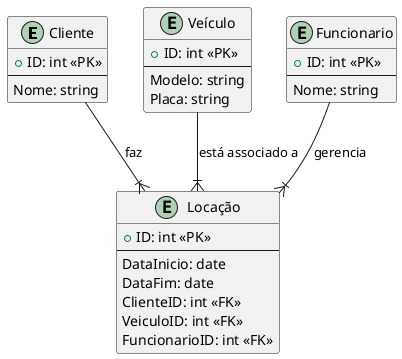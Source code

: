 @startuml LocadoraER_Com_Funcionario_Logico

entity "Cliente" as Cliente {
  +ID: int <<PK>>
  --
  Nome: string
}

entity "Veículo" as Veiculo {
  +ID: int <<PK>>
  --
  Modelo: string
  Placa: string
}

entity "Locação" as Locacao {
  +ID: int <<PK>>
  --
  DataInicio: date
  DataFim: date
  ClienteID: int <<FK>>
  VeiculoID: int <<FK>>
  FuncionarioID: int <<FK>>
}

entity "Funcionario" as Funcionario {
  +ID: int <<PK>>
  --
  Nome: string
}

Cliente --|{ Locacao : "faz"
Veiculo --|{ Locacao : "está associado a"
Funcionario --|{ Locacao : "gerencia"

@enduml